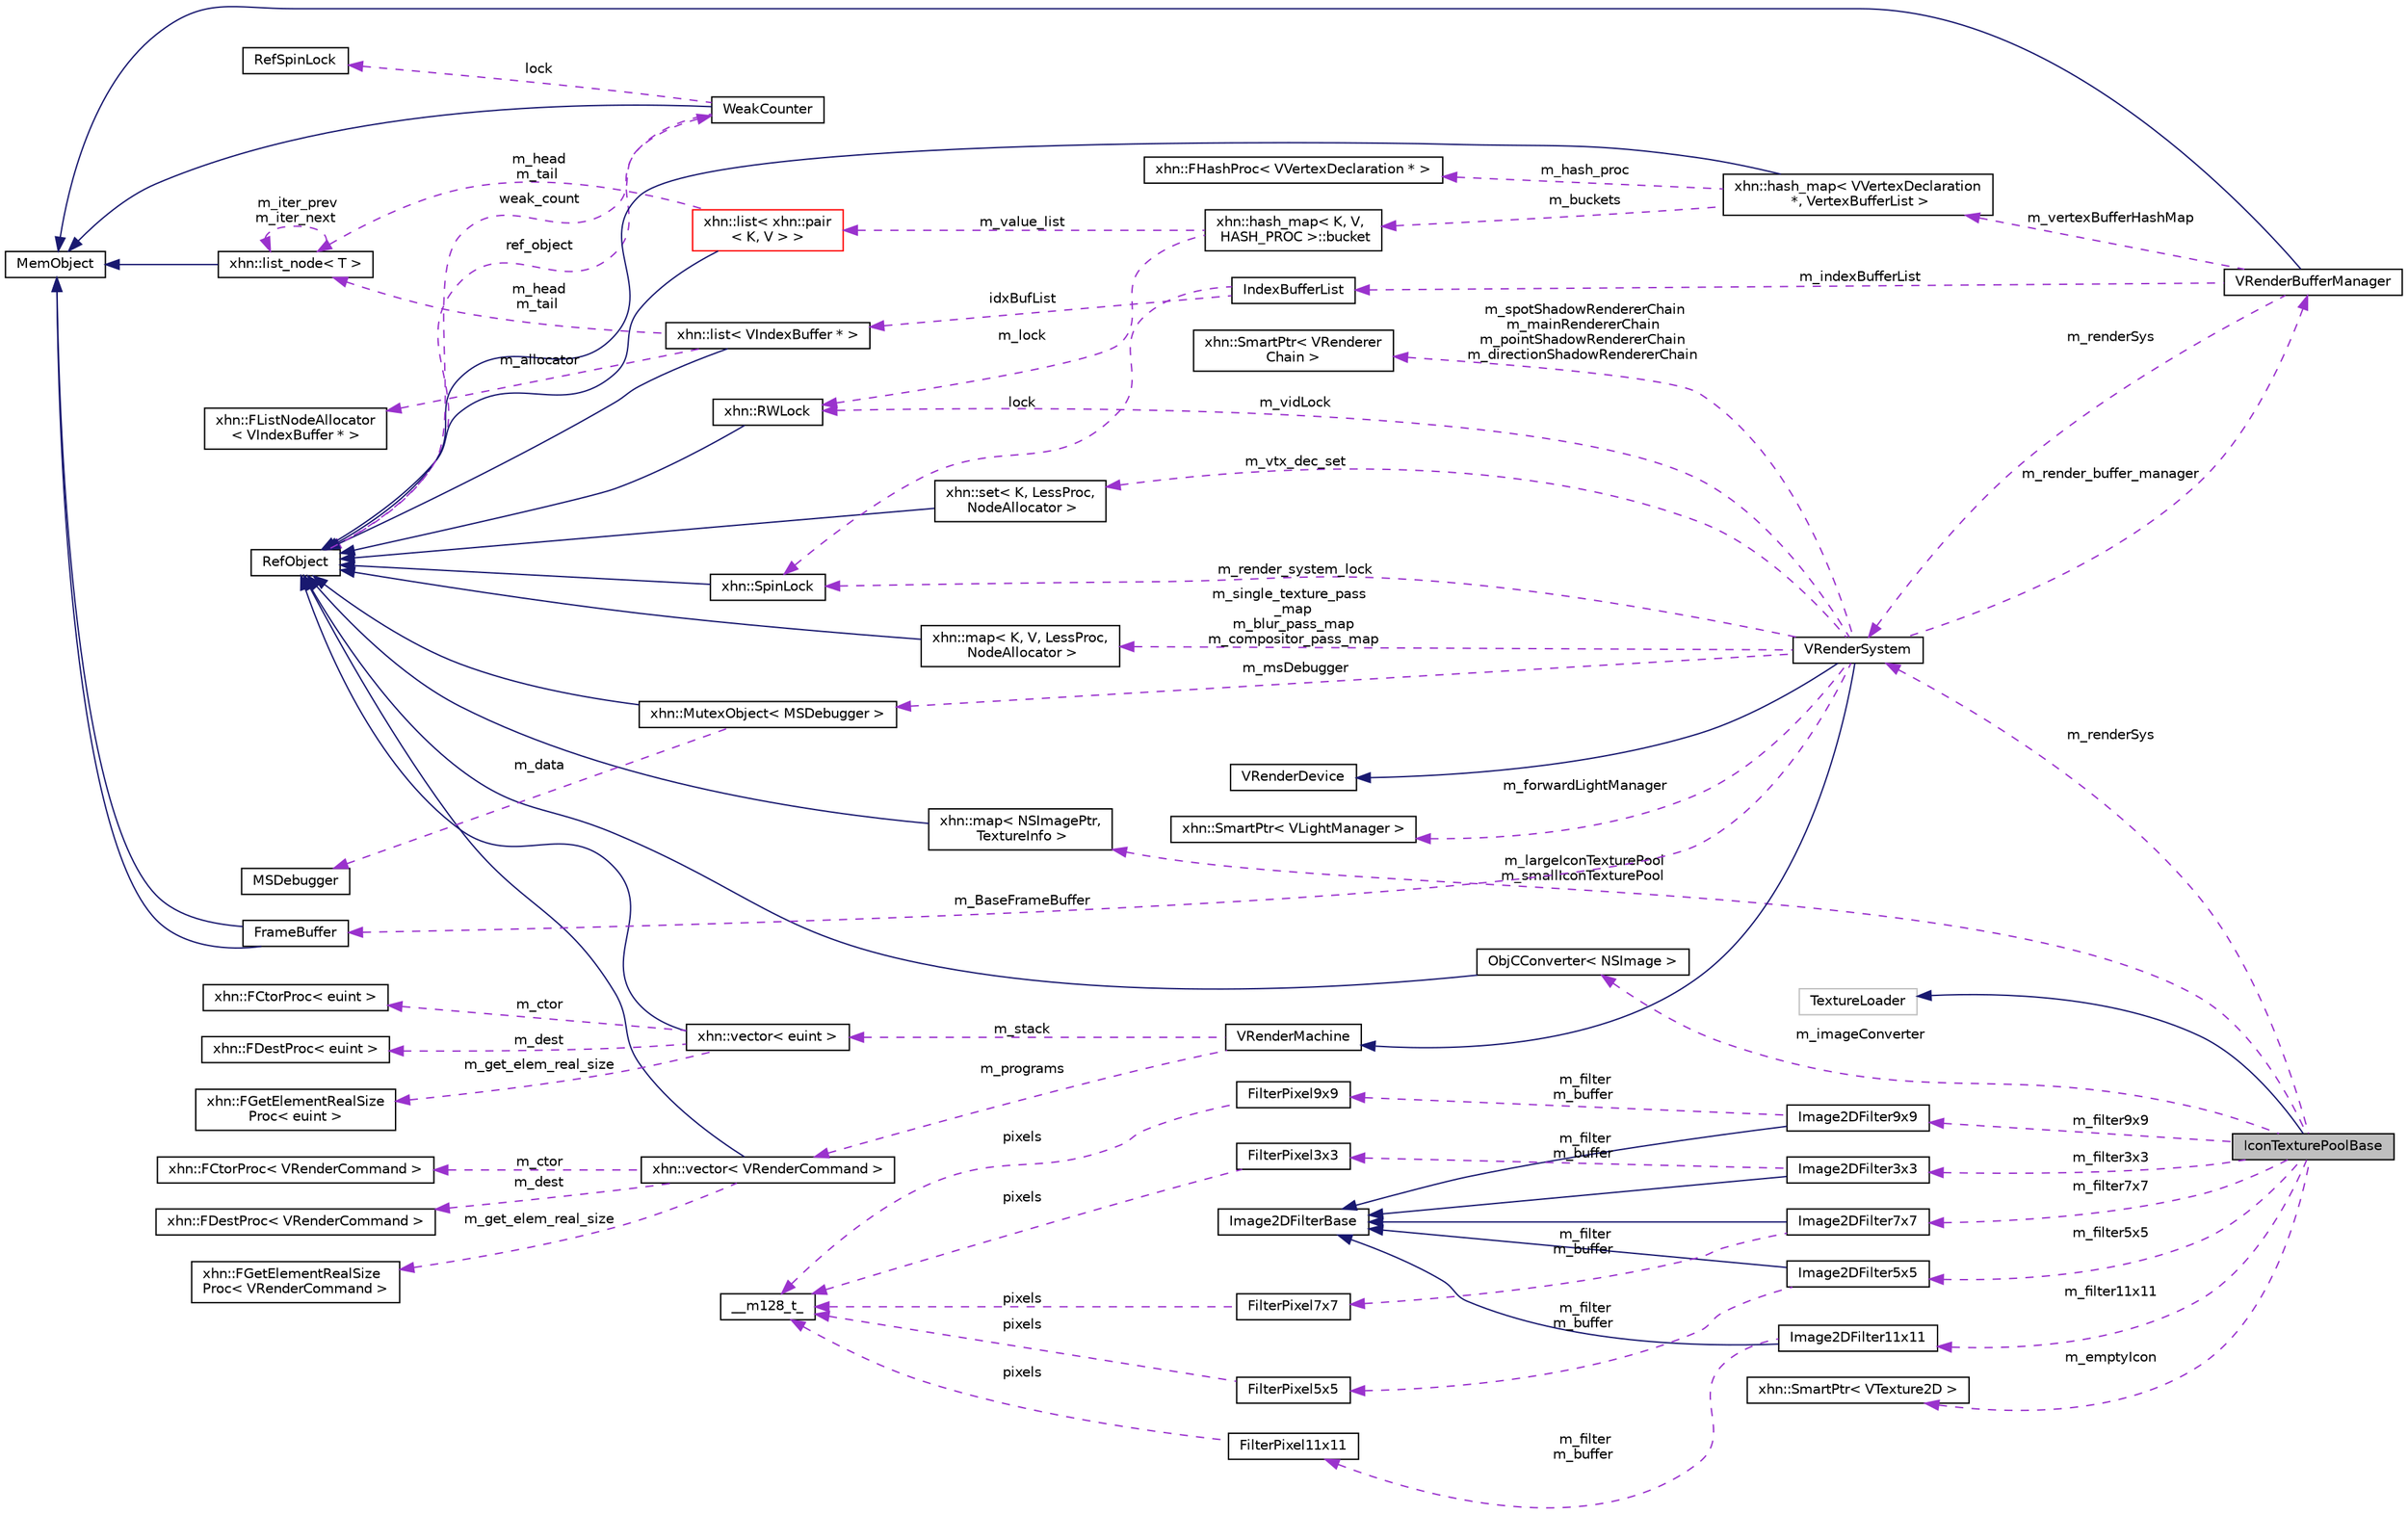 digraph "IconTexturePoolBase"
{
  edge [fontname="Helvetica",fontsize="10",labelfontname="Helvetica",labelfontsize="10"];
  node [fontname="Helvetica",fontsize="10",shape=record];
  rankdir="LR";
  Node1 [label="IconTexturePoolBase",height=0.2,width=0.4,color="black", fillcolor="grey75", style="filled", fontcolor="black"];
  Node2 -> Node1 [dir="back",color="midnightblue",fontsize="10",style="solid",fontname="Helvetica"];
  Node2 [label="TextureLoader",height=0.2,width=0.4,color="grey75", fillcolor="white", style="filled"];
  Node3 -> Node1 [dir="back",color="darkorchid3",fontsize="10",style="dashed",label=" m_largeIconTexturePool\nm_smallIconTexturePool" ,fontname="Helvetica"];
  Node3 [label="xhn::map\< NSImagePtr,\l TextureInfo \>",height=0.2,width=0.4,color="black", fillcolor="white", style="filled",URL="$classxhn_1_1map.html"];
  Node4 -> Node3 [dir="back",color="midnightblue",fontsize="10",style="solid",fontname="Helvetica"];
  Node4 [label="RefObject",height=0.2,width=0.4,color="black", fillcolor="white", style="filled",URL="$class_ref_object.html"];
  Node5 -> Node4 [dir="back",color="darkorchid3",fontsize="10",style="dashed",label=" weak_count" ,fontname="Helvetica"];
  Node5 [label="WeakCounter",height=0.2,width=0.4,color="black", fillcolor="white", style="filled",URL="$class_weak_counter.html",tooltip="WeakCounter. "];
  Node6 -> Node5 [dir="back",color="midnightblue",fontsize="10",style="solid",fontname="Helvetica"];
  Node6 [label="MemObject",height=0.2,width=0.4,color="black", fillcolor="white", style="filled",URL="$class_mem_object.html"];
  Node7 -> Node5 [dir="back",color="darkorchid3",fontsize="10",style="dashed",label=" lock" ,fontname="Helvetica"];
  Node7 [label="RefSpinLock",height=0.2,width=0.4,color="black", fillcolor="white", style="filled",URL="$class_ref_spin_lock.html"];
  Node4 -> Node5 [dir="back",color="darkorchid3",fontsize="10",style="dashed",label=" ref_object" ,fontname="Helvetica"];
  Node8 -> Node1 [dir="back",color="darkorchid3",fontsize="10",style="dashed",label=" m_filter9x9" ,fontname="Helvetica"];
  Node8 [label="Image2DFilter9x9",height=0.2,width=0.4,color="black", fillcolor="white", style="filled",URL="$class_image2_d_filter9x9.html",tooltip="Image2DFilter9x9. "];
  Node9 -> Node8 [dir="back",color="midnightblue",fontsize="10",style="solid",fontname="Helvetica"];
  Node9 [label="Image2DFilterBase",height=0.2,width=0.4,color="black", fillcolor="white", style="filled",URL="$class_image2_d_filter_base.html",tooltip="Image2DFilterBase. "];
  Node10 -> Node8 [dir="back",color="darkorchid3",fontsize="10",style="dashed",label=" m_filter\nm_buffer" ,fontname="Helvetica"];
  Node10 [label="FilterPixel9x9",height=0.2,width=0.4,color="black", fillcolor="white", style="filled",URL="$struct_filter_pixel9x9.html"];
  Node11 -> Node10 [dir="back",color="darkorchid3",fontsize="10",style="dashed",label=" pixels" ,fontname="Helvetica"];
  Node11 [label="__m128_t_",height=0.2,width=0.4,color="black", fillcolor="white", style="filled",URL="$struct____m128__t__.html"];
  Node12 -> Node1 [dir="back",color="darkorchid3",fontsize="10",style="dashed",label=" m_renderSys" ,fontname="Helvetica"];
  Node12 [label="VRenderSystem",height=0.2,width=0.4,color="black", fillcolor="white", style="filled",URL="$class_v_render_system.html",tooltip="VRenderSystem 渲染系统 "];
  Node13 -> Node12 [dir="back",color="midnightblue",fontsize="10",style="solid",fontname="Helvetica"];
  Node13 [label="VRenderMachine",height=0.2,width=0.4,color="black", fillcolor="white", style="filled",URL="$class_v_render_machine.html"];
  Node14 -> Node13 [dir="back",color="darkorchid3",fontsize="10",style="dashed",label=" m_programs" ,fontname="Helvetica"];
  Node14 [label="xhn::vector\< VRenderCommand \>",height=0.2,width=0.4,color="black", fillcolor="white", style="filled",URL="$classxhn_1_1vector.html"];
  Node4 -> Node14 [dir="back",color="midnightblue",fontsize="10",style="solid",fontname="Helvetica"];
  Node15 -> Node14 [dir="back",color="darkorchid3",fontsize="10",style="dashed",label=" m_ctor" ,fontname="Helvetica"];
  Node15 [label="xhn::FCtorProc\< VRenderCommand \>",height=0.2,width=0.4,color="black", fillcolor="white", style="filled",URL="$structxhn_1_1_f_ctor_proc.html"];
  Node16 -> Node14 [dir="back",color="darkorchid3",fontsize="10",style="dashed",label=" m_dest" ,fontname="Helvetica"];
  Node16 [label="xhn::FDestProc\< VRenderCommand \>",height=0.2,width=0.4,color="black", fillcolor="white", style="filled",URL="$structxhn_1_1_f_dest_proc.html"];
  Node17 -> Node14 [dir="back",color="darkorchid3",fontsize="10",style="dashed",label=" m_get_elem_real_size" ,fontname="Helvetica"];
  Node17 [label="xhn::FGetElementRealSize\lProc\< VRenderCommand \>",height=0.2,width=0.4,color="black", fillcolor="white", style="filled",URL="$structxhn_1_1_f_get_element_real_size_proc.html"];
  Node18 -> Node13 [dir="back",color="darkorchid3",fontsize="10",style="dashed",label=" m_stack" ,fontname="Helvetica"];
  Node18 [label="xhn::vector\< euint \>",height=0.2,width=0.4,color="black", fillcolor="white", style="filled",URL="$classxhn_1_1vector.html"];
  Node4 -> Node18 [dir="back",color="midnightblue",fontsize="10",style="solid",fontname="Helvetica"];
  Node19 -> Node18 [dir="back",color="darkorchid3",fontsize="10",style="dashed",label=" m_get_elem_real_size" ,fontname="Helvetica"];
  Node19 [label="xhn::FGetElementRealSize\lProc\< euint \>",height=0.2,width=0.4,color="black", fillcolor="white", style="filled",URL="$structxhn_1_1_f_get_element_real_size_proc.html"];
  Node20 -> Node18 [dir="back",color="darkorchid3",fontsize="10",style="dashed",label=" m_ctor" ,fontname="Helvetica"];
  Node20 [label="xhn::FCtorProc\< euint \>",height=0.2,width=0.4,color="black", fillcolor="white", style="filled",URL="$structxhn_1_1_f_ctor_proc.html"];
  Node21 -> Node18 [dir="back",color="darkorchid3",fontsize="10",style="dashed",label=" m_dest" ,fontname="Helvetica"];
  Node21 [label="xhn::FDestProc\< euint \>",height=0.2,width=0.4,color="black", fillcolor="white", style="filled",URL="$structxhn_1_1_f_dest_proc.html"];
  Node22 -> Node12 [dir="back",color="midnightblue",fontsize="10",style="solid",fontname="Helvetica"];
  Node22 [label="VRenderDevice",height=0.2,width=0.4,color="black", fillcolor="white", style="filled",URL="$class_v_render_device.html"];
  Node23 -> Node12 [dir="back",color="darkorchid3",fontsize="10",style="dashed",label=" m_vidLock" ,fontname="Helvetica"];
  Node23 [label="xhn::RWLock",height=0.2,width=0.4,color="black", fillcolor="white", style="filled",URL="$classxhn_1_1_r_w_lock.html",tooltip="RWLock. "];
  Node4 -> Node23 [dir="back",color="midnightblue",fontsize="10",style="solid",fontname="Helvetica"];
  Node24 -> Node12 [dir="back",color="darkorchid3",fontsize="10",style="dashed",label=" m_render_buffer_manager" ,fontname="Helvetica"];
  Node24 [label="VRenderBufferManager",height=0.2,width=0.4,color="black", fillcolor="white", style="filled",URL="$class_v_render_buffer_manager.html",tooltip="VRenderBufferManager 渲染缓冲管理器 "];
  Node6 -> Node24 [dir="back",color="midnightblue",fontsize="10",style="solid",fontname="Helvetica"];
  Node25 -> Node24 [dir="back",color="darkorchid3",fontsize="10",style="dashed",label=" m_vertexBufferHashMap" ,fontname="Helvetica"];
  Node25 [label="xhn::hash_map\< VVertexDeclaration\l *, VertexBufferList \>",height=0.2,width=0.4,color="black", fillcolor="white", style="filled",URL="$classxhn_1_1hash__map.html"];
  Node4 -> Node25 [dir="back",color="midnightblue",fontsize="10",style="solid",fontname="Helvetica"];
  Node26 -> Node25 [dir="back",color="darkorchid3",fontsize="10",style="dashed",label=" m_hash_proc" ,fontname="Helvetica"];
  Node26 [label="xhn::FHashProc\< VVertexDeclaration * \>",height=0.2,width=0.4,color="black", fillcolor="white", style="filled",URL="$structxhn_1_1_f_hash_proc.html"];
  Node27 -> Node25 [dir="back",color="darkorchid3",fontsize="10",style="dashed",label=" m_buckets" ,fontname="Helvetica"];
  Node27 [label="xhn::hash_map\< K, V,\l HASH_PROC \>::bucket",height=0.2,width=0.4,color="black", fillcolor="white", style="filled",URL="$classxhn_1_1hash__map_1_1bucket.html"];
  Node23 -> Node27 [dir="back",color="darkorchid3",fontsize="10",style="dashed",label=" m_lock" ,fontname="Helvetica"];
  Node28 -> Node27 [dir="back",color="darkorchid3",fontsize="10",style="dashed",label=" m_value_list" ,fontname="Helvetica"];
  Node28 [label="xhn::list\< xhn::pair\l\< K, V \> \>",height=0.2,width=0.4,color="red", fillcolor="white", style="filled",URL="$classxhn_1_1list.html"];
  Node4 -> Node28 [dir="back",color="midnightblue",fontsize="10",style="solid",fontname="Helvetica"];
  Node29 -> Node28 [dir="back",color="darkorchid3",fontsize="10",style="dashed",label=" m_head\nm_tail" ,fontname="Helvetica"];
  Node29 [label="xhn::list_node\< T \>",height=0.2,width=0.4,color="black", fillcolor="white", style="filled",URL="$classxhn_1_1list__node.html"];
  Node6 -> Node29 [dir="back",color="midnightblue",fontsize="10",style="solid",fontname="Helvetica"];
  Node29 -> Node29 [dir="back",color="darkorchid3",fontsize="10",style="dashed",label=" m_iter_prev\nm_iter_next" ,fontname="Helvetica"];
  Node12 -> Node24 [dir="back",color="darkorchid3",fontsize="10",style="dashed",label=" m_renderSys" ,fontname="Helvetica"];
  Node30 -> Node24 [dir="back",color="darkorchid3",fontsize="10",style="dashed",label=" m_indexBufferList" ,fontname="Helvetica"];
  Node30 [label="IndexBufferList",height=0.2,width=0.4,color="black", fillcolor="white", style="filled",URL="$struct_index_buffer_list.html"];
  Node31 -> Node30 [dir="back",color="darkorchid3",fontsize="10",style="dashed",label=" lock" ,fontname="Helvetica"];
  Node31 [label="xhn::SpinLock",height=0.2,width=0.4,color="black", fillcolor="white", style="filled",URL="$classxhn_1_1_spin_lock.html",tooltip="SpinLock. "];
  Node4 -> Node31 [dir="back",color="midnightblue",fontsize="10",style="solid",fontname="Helvetica"];
  Node32 -> Node30 [dir="back",color="darkorchid3",fontsize="10",style="dashed",label=" idxBufList" ,fontname="Helvetica"];
  Node32 [label="xhn::list\< VIndexBuffer * \>",height=0.2,width=0.4,color="black", fillcolor="white", style="filled",URL="$classxhn_1_1list.html"];
  Node4 -> Node32 [dir="back",color="midnightblue",fontsize="10",style="solid",fontname="Helvetica"];
  Node33 -> Node32 [dir="back",color="darkorchid3",fontsize="10",style="dashed",label=" m_allocator" ,fontname="Helvetica"];
  Node33 [label="xhn::FListNodeAllocator\l\< VIndexBuffer * \>",height=0.2,width=0.4,color="black", fillcolor="white", style="filled",URL="$classxhn_1_1_f_list_node_allocator.html"];
  Node29 -> Node32 [dir="back",color="darkorchid3",fontsize="10",style="dashed",label=" m_head\nm_tail" ,fontname="Helvetica"];
  Node34 -> Node12 [dir="back",color="darkorchid3",fontsize="10",style="dashed",label=" m_BaseFrameBuffer" ,fontname="Helvetica"];
  Node34 [label="FrameBuffer",height=0.2,width=0.4,color="black", fillcolor="white", style="filled",URL="$class_frame_buffer.html",tooltip="FrameBuffer 帧缓冲 "];
  Node6 -> Node34 [dir="back",color="midnightblue",fontsize="10",style="solid",fontname="Helvetica"];
  Node6 -> Node34 [dir="back",color="midnightblue",fontsize="10",style="solid",fontname="Helvetica"];
  Node35 -> Node12 [dir="back",color="darkorchid3",fontsize="10",style="dashed",label=" m_msDebugger" ,fontname="Helvetica"];
  Node35 [label="xhn::MutexObject\< MSDebugger \>",height=0.2,width=0.4,color="black", fillcolor="white", style="filled",URL="$classxhn_1_1_mutex_object.html"];
  Node4 -> Node35 [dir="back",color="midnightblue",fontsize="10",style="solid",fontname="Helvetica"];
  Node36 -> Node35 [dir="back",color="darkorchid3",fontsize="10",style="dashed",label=" m_data" ,fontname="Helvetica"];
  Node36 [label="MSDebugger",height=0.2,width=0.4,color="black", fillcolor="white", style="filled",URL="$class_m_s_debugger.html"];
  Node37 -> Node12 [dir="back",color="darkorchid3",fontsize="10",style="dashed",label=" m_single_texture_pass\l_map\nm_blur_pass_map\nm_compositor_pass_map" ,fontname="Helvetica"];
  Node37 [label="xhn::map\< K, V, LessProc,\l NodeAllocator \>",height=0.2,width=0.4,color="black", fillcolor="white", style="filled",URL="$classxhn_1_1map.html"];
  Node4 -> Node37 [dir="back",color="midnightblue",fontsize="10",style="solid",fontname="Helvetica"];
  Node38 -> Node12 [dir="back",color="darkorchid3",fontsize="10",style="dashed",label=" m_vtx_dec_set" ,fontname="Helvetica"];
  Node38 [label="xhn::set\< K, LessProc,\l NodeAllocator \>",height=0.2,width=0.4,color="black", fillcolor="white", style="filled",URL="$classxhn_1_1set.html"];
  Node4 -> Node38 [dir="back",color="midnightblue",fontsize="10",style="solid",fontname="Helvetica"];
  Node31 -> Node12 [dir="back",color="darkorchid3",fontsize="10",style="dashed",label=" m_render_system_lock" ,fontname="Helvetica"];
  Node39 -> Node12 [dir="back",color="darkorchid3",fontsize="10",style="dashed",label=" m_spotShadowRendererChain\nm_mainRendererChain\nm_pointShadowRendererChain\nm_directionShadowRendererChain" ,fontname="Helvetica"];
  Node39 [label="xhn::SmartPtr\< VRenderer\lChain \>",height=0.2,width=0.4,color="black", fillcolor="white", style="filled",URL="$classxhn_1_1_smart_ptr.html"];
  Node40 -> Node12 [dir="back",color="darkorchid3",fontsize="10",style="dashed",label=" m_forwardLightManager" ,fontname="Helvetica"];
  Node40 [label="xhn::SmartPtr\< VLightManager \>",height=0.2,width=0.4,color="black", fillcolor="white", style="filled",URL="$classxhn_1_1_smart_ptr.html"];
  Node41 -> Node1 [dir="back",color="darkorchid3",fontsize="10",style="dashed",label=" m_filter7x7" ,fontname="Helvetica"];
  Node41 [label="Image2DFilter7x7",height=0.2,width=0.4,color="black", fillcolor="white", style="filled",URL="$class_image2_d_filter7x7.html",tooltip="Image2DFilter7x7. "];
  Node9 -> Node41 [dir="back",color="midnightblue",fontsize="10",style="solid",fontname="Helvetica"];
  Node42 -> Node41 [dir="back",color="darkorchid3",fontsize="10",style="dashed",label=" m_filter\nm_buffer" ,fontname="Helvetica"];
  Node42 [label="FilterPixel7x7",height=0.2,width=0.4,color="black", fillcolor="white", style="filled",URL="$struct_filter_pixel7x7.html"];
  Node11 -> Node42 [dir="back",color="darkorchid3",fontsize="10",style="dashed",label=" pixels" ,fontname="Helvetica"];
  Node43 -> Node1 [dir="back",color="darkorchid3",fontsize="10",style="dashed",label=" m_filter5x5" ,fontname="Helvetica"];
  Node43 [label="Image2DFilter5x5",height=0.2,width=0.4,color="black", fillcolor="white", style="filled",URL="$class_image2_d_filter5x5.html",tooltip="Image2DFilter5x5. "];
  Node9 -> Node43 [dir="back",color="midnightblue",fontsize="10",style="solid",fontname="Helvetica"];
  Node44 -> Node43 [dir="back",color="darkorchid3",fontsize="10",style="dashed",label=" m_filter\nm_buffer" ,fontname="Helvetica"];
  Node44 [label="FilterPixel5x5",height=0.2,width=0.4,color="black", fillcolor="white", style="filled",URL="$struct_filter_pixel5x5.html"];
  Node11 -> Node44 [dir="back",color="darkorchid3",fontsize="10",style="dashed",label=" pixels" ,fontname="Helvetica"];
  Node45 -> Node1 [dir="back",color="darkorchid3",fontsize="10",style="dashed",label=" m_filter3x3" ,fontname="Helvetica"];
  Node45 [label="Image2DFilter3x3",height=0.2,width=0.4,color="black", fillcolor="white", style="filled",URL="$class_image2_d_filter3x3.html",tooltip="Image2DFilter3x3. "];
  Node9 -> Node45 [dir="back",color="midnightblue",fontsize="10",style="solid",fontname="Helvetica"];
  Node46 -> Node45 [dir="back",color="darkorchid3",fontsize="10",style="dashed",label=" m_filter\nm_buffer" ,fontname="Helvetica"];
  Node46 [label="FilterPixel3x3",height=0.2,width=0.4,color="black", fillcolor="white", style="filled",URL="$struct_filter_pixel3x3.html"];
  Node11 -> Node46 [dir="back",color="darkorchid3",fontsize="10",style="dashed",label=" pixels" ,fontname="Helvetica"];
  Node47 -> Node1 [dir="back",color="darkorchid3",fontsize="10",style="dashed",label=" m_imageConverter" ,fontname="Helvetica"];
  Node47 [label="ObjCConverter\< NSImage \>",height=0.2,width=0.4,color="black", fillcolor="white", style="filled",URL="$class_obj_c_converter.html"];
  Node4 -> Node47 [dir="back",color="midnightblue",fontsize="10",style="solid",fontname="Helvetica"];
  Node48 -> Node1 [dir="back",color="darkorchid3",fontsize="10",style="dashed",label=" m_emptyIcon" ,fontname="Helvetica"];
  Node48 [label="xhn::SmartPtr\< VTexture2D \>",height=0.2,width=0.4,color="black", fillcolor="white", style="filled",URL="$classxhn_1_1_smart_ptr.html"];
  Node49 -> Node1 [dir="back",color="darkorchid3",fontsize="10",style="dashed",label=" m_filter11x11" ,fontname="Helvetica"];
  Node49 [label="Image2DFilter11x11",height=0.2,width=0.4,color="black", fillcolor="white", style="filled",URL="$class_image2_d_filter11x11.html",tooltip="Image2DFilter11x11. "];
  Node9 -> Node49 [dir="back",color="midnightblue",fontsize="10",style="solid",fontname="Helvetica"];
  Node50 -> Node49 [dir="back",color="darkorchid3",fontsize="10",style="dashed",label=" m_filter\nm_buffer" ,fontname="Helvetica"];
  Node50 [label="FilterPixel11x11",height=0.2,width=0.4,color="black", fillcolor="white", style="filled",URL="$struct_filter_pixel11x11.html"];
  Node11 -> Node50 [dir="back",color="darkorchid3",fontsize="10",style="dashed",label=" pixels" ,fontname="Helvetica"];
}
